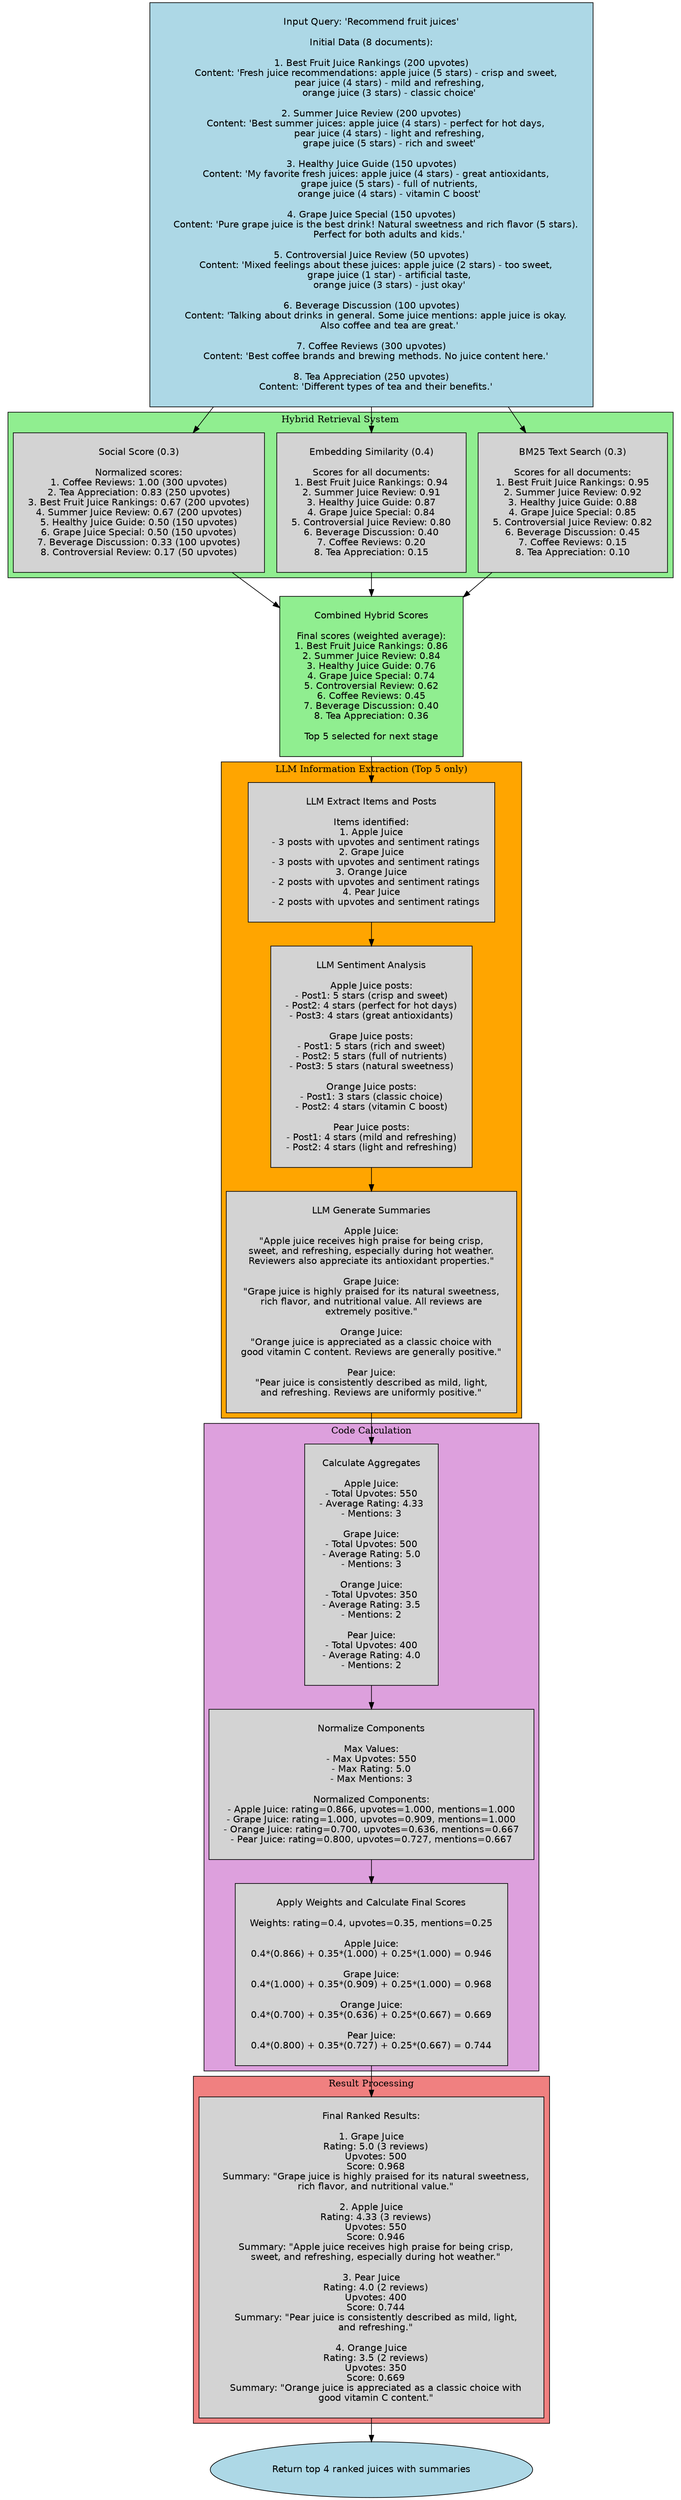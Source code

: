 digraph Flowchart {
  rankdir=TB;
  node [style=filled, fontname=Helvetica, margin=0.3];
  
  // Input with all 8 documents
  Input [label="Input Query: 'Recommend fruit juices'\n\nInitial Data (8 documents):\n
1. Best Fruit Juice Rankings (200 upvotes)\n   Content: 'Fresh juice recommendations: apple juice (5 stars) - crisp and sweet,\n            pear juice (4 stars) - mild and refreshing,\n            orange juice (3 stars) - classic choice'\n
2. Summer Juice Review (200 upvotes)\n   Content: 'Best summer juices: apple juice (4 stars) - perfect for hot days,\n            pear juice (4 stars) - light and refreshing,\n            grape juice (5 stars) - rich and sweet'\n
3. Healthy Juice Guide (150 upvotes)\n   Content: 'My favorite fresh juices: apple juice (4 stars) - great antioxidants,\n            grape juice (5 stars) - full of nutrients,\n            orange juice (4 stars) - vitamin C boost'\n
4. Grape Juice Special (150 upvotes)\n   Content: 'Pure grape juice is the best drink! Natural sweetness and rich flavor (5 stars).\n            Perfect for both adults and kids.'\n
5. Controversial Juice Review (50 upvotes)\n   Content: 'Mixed feelings about these juices: apple juice (2 stars) - too sweet,\n            grape juice (1 star) - artificial taste,\n            orange juice (3 stars) - just okay'\n
6. Beverage Discussion (100 upvotes)\n   Content: 'Talking about drinks in general. Some juice mentions: apple juice is okay.\n            Also coffee and tea are great.'\n
7. Coffee Reviews (300 upvotes)\n   Content: 'Best coffee brands and brewing methods. No juice content here.'\n
8. Tea Appreciation (250 upvotes)\n   Content: 'Different types of tea and their benefits.'", 
   shape=box, fillcolor=lightblue];

  // Hybrid Retrieval System
  subgraph cluster_hybrid {
    label="Hybrid Retrieval System";
    style=filled;
    fillcolor=lightgreen;
    
    BM25 [label="BM25 Text Search (0.3)\n\nScores for all documents:\n1. Best Fruit Juice Rankings: 0.95\n2. Summer Juice Review: 0.92\n3. Healthy Juice Guide: 0.88\n4. Grape Juice Special: 0.85\n5. Controversial Juice Review: 0.82\n6. Beverage Discussion: 0.45\n7. Coffee Reviews: 0.15\n8. Tea Appreciation: 0.10", shape=box];
    
    Embedding [label="Embedding Similarity (0.4)\n\nScores for all documents:\n1. Best Fruit Juice Rankings: 0.94\n2. Summer Juice Review: 0.91\n3. Healthy Juice Guide: 0.87\n4. Grape Juice Special: 0.84\n5. Controversial Juice Review: 0.80\n6. Beverage Discussion: 0.40\n7. Coffee Reviews: 0.20\n8. Tea Appreciation: 0.15", shape=box];
    
    Social [label="Social Score (0.3)\n\nNormalized scores:\n1. Coffee Reviews: 1.00 (300 upvotes)\n2. Tea Appreciation: 0.83 (250 upvotes)\n3. Best Fruit Juice Rankings: 0.67 (200 upvotes)\n4. Summer Juice Review: 0.67 (200 upvotes)\n5. Healthy Juice Guide: 0.50 (150 upvotes)\n6. Grape Juice Special: 0.50 (150 upvotes)\n7. Beverage Discussion: 0.33 (100 upvotes)\n8. Controversial Review: 0.17 (50 upvotes)", shape=box];
  }

  // Combined Scores
  Combine [label="Combined Hybrid Scores\n\nFinal scores (weighted average):\n1. Best Fruit Juice Rankings: 0.86\n2. Summer Juice Review: 0.84\n3. Healthy Juice Guide: 0.76\n4. Grape Juice Special: 0.74\n5. Controversial Review: 0.62\n6. Coffee Reviews: 0.45\n7. Beverage Discussion: 0.40\n8. Tea Appreciation: 0.36\n\nTop 5 selected for next stage", shape=box, fillcolor=lightgreen];

  // Content Processing - LLM Extraction
  subgraph cluster_llm_extraction {
    label="LLM Information Extraction (Top 5 only)";
    style=filled;
    fillcolor=orange;
    
    Extract [label="LLM Extract Items and Posts\n\nItems identified:\n1. Apple Juice\n   - 3 posts with upvotes and sentiment ratings\n2. Grape Juice\n   - 3 posts with upvotes and sentiment ratings\n3. Orange Juice\n   - 2 posts with upvotes and sentiment ratings\n4. Pear Juice\n   - 2 posts with upvotes and sentiment ratings", shape=box];
    
    Sentiment [label="LLM Sentiment Analysis\n\nApple Juice posts:\n- Post1: 5 stars (crisp and sweet)\n- Post2: 4 stars (perfect for hot days)\n- Post3: 4 stars (great antioxidants)\n\nGrape Juice posts:\n- Post1: 5 stars (rich and sweet)\n- Post2: 5 stars (full of nutrients)\n- Post3: 5 stars (natural sweetness)\n\nOrange Juice posts:\n- Post1: 3 stars (classic choice)\n- Post2: 4 stars (vitamin C boost)\n\nPear Juice posts:\n- Post1: 4 stars (mild and refreshing)\n- Post2: 4 stars (light and refreshing)", shape=box];
    
    Summary [label="LLM Generate Summaries\n\nApple Juice:\n\"Apple juice receives high praise for being crisp,\nsweet, and refreshing, especially during hot weather.\nReviewers also appreciate its antioxidant properties.\"\n\nGrape Juice:\n\"Grape juice is highly praised for its natural sweetness,\nrich flavor, and nutritional value. All reviews are\nextremely positive.\"\n\nOrange Juice:\n\"Orange juice is appreciated as a classic choice with\ngood vitamin C content. Reviews are generally positive.\"\n\nPear Juice:\n\"Pear juice is consistently described as mild, light,\nand refreshing. Reviews are uniformly positive.\"", shape=box];
  }

  // Code Calculation
  subgraph cluster_code_calculation {
    label="Code Calculation";
    style=filled;
    fillcolor=plum;
    
    Aggregate [label="Calculate Aggregates\n\nApple Juice:\n- Total Upvotes: 550\n- Average Rating: 4.33\n- Mentions: 3\n\nGrape Juice:\n- Total Upvotes: 500\n- Average Rating: 5.0\n- Mentions: 3\n\nOrange Juice:\n- Total Upvotes: 350\n- Average Rating: 3.5\n- Mentions: 2\n\nPear Juice:\n- Total Upvotes: 400\n- Average Rating: 4.0\n- Mentions: 2", shape=box];
    
    Normalize [label="Normalize Components\n\nMax Values:\n- Max Upvotes: 550\n- Max Rating: 5.0\n- Max Mentions: 3\n\nNormalized Components:\n- Apple Juice: rating=0.866, upvotes=1.000, mentions=1.000\n- Grape Juice: rating=1.000, upvotes=0.909, mentions=1.000\n- Orange Juice: rating=0.700, upvotes=0.636, mentions=0.667\n- Pear Juice: rating=0.800, upvotes=0.727, mentions=0.667", shape=box];
    
    Final_Score [label="Apply Weights and Calculate Final Scores\n\nWeights: rating=0.4, upvotes=0.35, mentions=0.25\n\nApple Juice:\n0.4*(0.866) + 0.35*(1.000) + 0.25*(1.000) = 0.946\n\nGrape Juice:\n0.4*(1.000) + 0.35*(0.909) + 0.25*(1.000) = 0.968\n\nOrange Juice:\n0.4*(0.700) + 0.35*(0.636) + 0.25*(0.667) = 0.669\n\nPear Juice:\n0.4*(0.800) + 0.35*(0.727) + 0.25*(0.667) = 0.744", shape=box];
  }

  // Result Processing
  subgraph cluster_result {
    label="Result Processing";
    style=filled;
    fillcolor=lightcoral;
    
    Format [label="Final Ranked Results:\n\n1. Grape Juice\n   Rating: 5.0 (3 reviews)\n   Upvotes: 500\n   Score: 0.968\n   Summary: \"Grape juice is highly praised for its natural sweetness,\n   rich flavor, and nutritional value.\"\n\n2. Apple Juice\n   Rating: 4.33 (3 reviews)\n   Upvotes: 550\n   Score: 0.946\n   Summary: \"Apple juice receives high praise for being crisp,\n   sweet, and refreshing, especially during hot weather.\"\n\n3. Pear Juice\n   Rating: 4.0 (2 reviews)\n   Upvotes: 400\n   Score: 0.744\n   Summary: \"Pear juice is consistently described as mild, light,\n   and refreshing.\"\n\n4. Orange Juice\n   Rating: 3.5 (2 reviews)\n   Upvotes: 350\n   Score: 0.669\n   Summary: \"Orange juice is appreciated as a classic choice with\n   good vitamin C content.\"", shape=box];
  }

  // Connections
  Input -> BM25;
  Input -> Embedding;
  Input -> Social;
  
  BM25 -> Combine;
  Embedding -> Combine;
  Social -> Combine;
  
  Combine -> Extract;
  Extract -> Sentiment;
  Sentiment -> Summary;
  
  Summary -> Aggregate;
  Aggregate -> Normalize;
  Normalize -> Final_Score;
  Final_Score -> Format;
  
  Format -> Output;
  
  Output [label="Return top 4 ranked juices with summaries", shape=ellipse, fillcolor=lightblue];
}